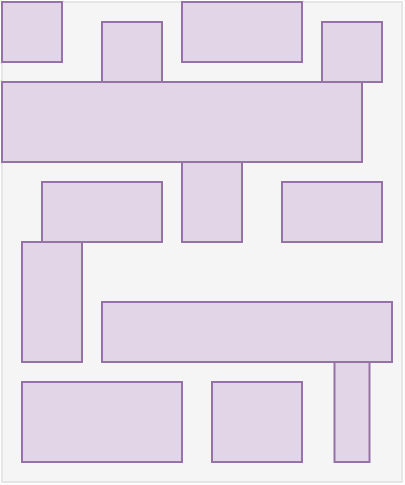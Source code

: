 <mxfile version="13.1.3" type="device"><diagram id="Gp9LvcCdWJuY7rQB2lE1" name="Page-1"><mxGraphModel dx="605" dy="307" grid="1" gridSize="10" guides="1" tooltips="1" connect="1" arrows="1" fold="1" page="1" pageScale="1" pageWidth="850" pageHeight="1100" math="0" shadow="0"><root><mxCell id="0"/><mxCell id="1" parent="0"/><mxCell id="xdUIPukJvAwj1LbaWWhz-1" value="" style="rounded=0;whiteSpace=wrap;html=1;fillColor=#f5f5f5;strokeColor=#E6E6E6;fontColor=#333333;" parent="1" vertex="1"><mxGeometry x="200" y="80" width="200" height="240" as="geometry"/></mxCell><mxCell id="xdUIPukJvAwj1LbaWWhz-2" value="" style="rounded=0;whiteSpace=wrap;html=1;strokeColor=#9673a6;fillColor=#e1d5e7;" parent="1" vertex="1"><mxGeometry x="200" y="80" width="30" height="30" as="geometry"/></mxCell><mxCell id="xdUIPukJvAwj1LbaWWhz-3" value="" style="rounded=0;whiteSpace=wrap;html=1;strokeColor=#9673a6;fillColor=#e1d5e7;" parent="1" vertex="1"><mxGeometry x="200" y="120" width="180" height="40" as="geometry"/></mxCell><mxCell id="xdUIPukJvAwj1LbaWWhz-4" value="" style="rounded=0;whiteSpace=wrap;html=1;strokeColor=#9673a6;fillColor=#e1d5e7;" parent="1" vertex="1"><mxGeometry x="220" y="170" width="60" height="30" as="geometry"/></mxCell><mxCell id="xdUIPukJvAwj1LbaWWhz-5" value="" style="rounded=0;whiteSpace=wrap;html=1;strokeColor=#9673a6;fillColor=#e1d5e7;" parent="1" vertex="1"><mxGeometry x="250" y="230" width="145" height="30" as="geometry"/></mxCell><mxCell id="xdUIPukJvAwj1LbaWWhz-6" value="" style="rounded=0;whiteSpace=wrap;html=1;strokeColor=#9673a6;fillColor=#e1d5e7;" parent="1" vertex="1"><mxGeometry x="210" y="270" width="80" height="40" as="geometry"/></mxCell><mxCell id="Y49LanUAaLRdzbXPu8AB-1" value="" style="rounded=0;whiteSpace=wrap;html=1;strokeColor=#9673a6;fillColor=#e1d5e7;" vertex="1" parent="1"><mxGeometry x="250" y="90" width="30" height="30" as="geometry"/></mxCell><mxCell id="Y49LanUAaLRdzbXPu8AB-2" value="" style="rounded=0;whiteSpace=wrap;html=1;strokeColor=#9673a6;fillColor=#e1d5e7;" vertex="1" parent="1"><mxGeometry x="290" y="160" width="30" height="40" as="geometry"/></mxCell><mxCell id="Y49LanUAaLRdzbXPu8AB-3" value="" style="rounded=0;whiteSpace=wrap;html=1;strokeColor=#9673a6;fillColor=#e1d5e7;" vertex="1" parent="1"><mxGeometry x="340" y="170" width="50" height="30" as="geometry"/></mxCell><mxCell id="Y49LanUAaLRdzbXPu8AB-4" value="" style="rounded=0;whiteSpace=wrap;html=1;strokeColor=#9673a6;fillColor=#e1d5e7;" vertex="1" parent="1"><mxGeometry x="360" y="90" width="30" height="30" as="geometry"/></mxCell><mxCell id="Y49LanUAaLRdzbXPu8AB-5" value="" style="rounded=0;whiteSpace=wrap;html=1;strokeColor=#9673a6;fillColor=#e1d5e7;" vertex="1" parent="1"><mxGeometry x="290" y="80" width="60" height="30" as="geometry"/></mxCell><mxCell id="Y49LanUAaLRdzbXPu8AB-6" value="" style="rounded=0;whiteSpace=wrap;html=1;strokeColor=#9673a6;fillColor=#e1d5e7;" vertex="1" parent="1"><mxGeometry x="210" y="200" width="30" height="60" as="geometry"/></mxCell><mxCell id="Y49LanUAaLRdzbXPu8AB-7" value="" style="rounded=0;whiteSpace=wrap;html=1;strokeColor=#9673a6;fillColor=#e1d5e7;" vertex="1" parent="1"><mxGeometry x="366.25" y="260" width="17.5" height="50" as="geometry"/></mxCell><mxCell id="Y49LanUAaLRdzbXPu8AB-8" value="" style="rounded=0;whiteSpace=wrap;html=1;strokeColor=#9673a6;fillColor=#e1d5e7;" vertex="1" parent="1"><mxGeometry x="305" y="270" width="45" height="40" as="geometry"/></mxCell></root></mxGraphModel></diagram></mxfile>